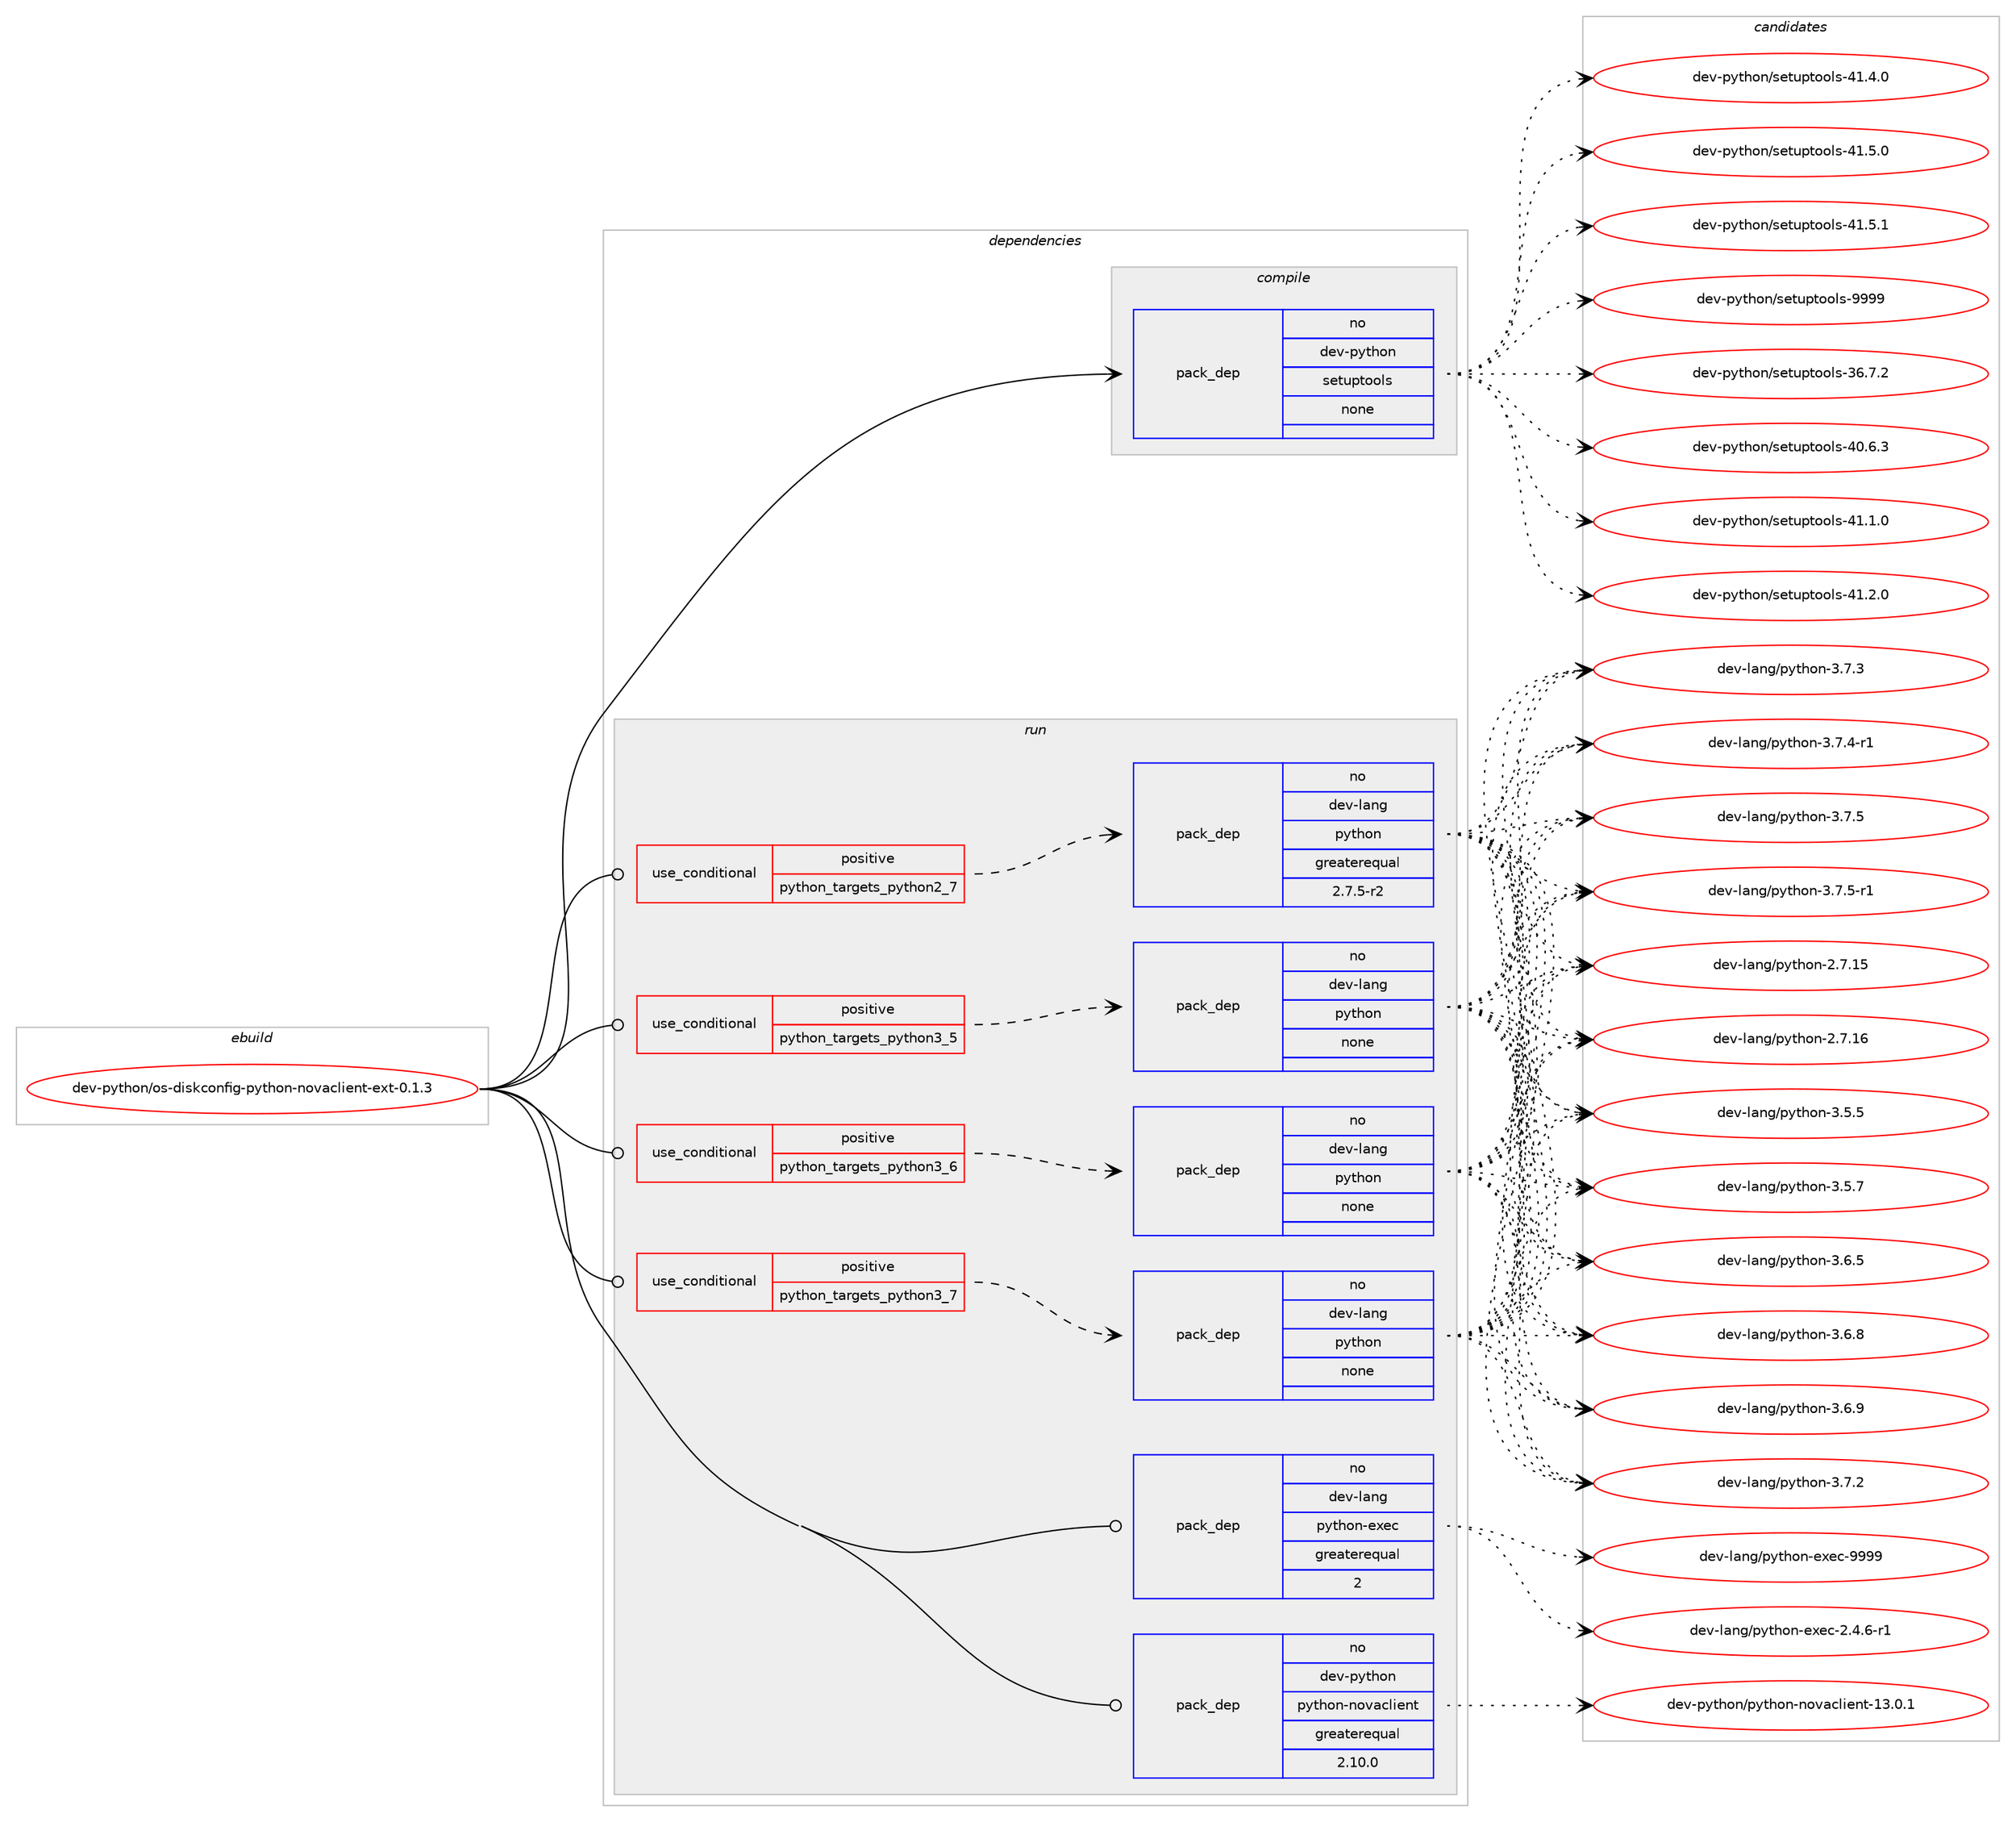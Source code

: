 digraph prolog {

# *************
# Graph options
# *************

newrank=true;
concentrate=true;
compound=true;
graph [rankdir=LR,fontname=Helvetica,fontsize=10,ranksep=1.5];#, ranksep=2.5, nodesep=0.2];
edge  [arrowhead=vee];
node  [fontname=Helvetica,fontsize=10];

# **********
# The ebuild
# **********

subgraph cluster_leftcol {
color=gray;
rank=same;
label=<<i>ebuild</i>>;
id [label="dev-python/os-diskconfig-python-novaclient-ext-0.1.3", color=red, width=4, href="../dev-python/os-diskconfig-python-novaclient-ext-0.1.3.svg"];
}

# ****************
# The dependencies
# ****************

subgraph cluster_midcol {
color=gray;
label=<<i>dependencies</i>>;
subgraph cluster_compile {
fillcolor="#eeeeee";
style=filled;
label=<<i>compile</i>>;
subgraph pack462760 {
dependency618196 [label=<<TABLE BORDER="0" CELLBORDER="1" CELLSPACING="0" CELLPADDING="4" WIDTH="220"><TR><TD ROWSPAN="6" CELLPADDING="30">pack_dep</TD></TR><TR><TD WIDTH="110">no</TD></TR><TR><TD>dev-python</TD></TR><TR><TD>setuptools</TD></TR><TR><TD>none</TD></TR><TR><TD></TD></TR></TABLE>>, shape=none, color=blue];
}
id:e -> dependency618196:w [weight=20,style="solid",arrowhead="vee"];
}
subgraph cluster_compileandrun {
fillcolor="#eeeeee";
style=filled;
label=<<i>compile and run</i>>;
}
subgraph cluster_run {
fillcolor="#eeeeee";
style=filled;
label=<<i>run</i>>;
subgraph cond143628 {
dependency618197 [label=<<TABLE BORDER="0" CELLBORDER="1" CELLSPACING="0" CELLPADDING="4"><TR><TD ROWSPAN="3" CELLPADDING="10">use_conditional</TD></TR><TR><TD>positive</TD></TR><TR><TD>python_targets_python2_7</TD></TR></TABLE>>, shape=none, color=red];
subgraph pack462761 {
dependency618198 [label=<<TABLE BORDER="0" CELLBORDER="1" CELLSPACING="0" CELLPADDING="4" WIDTH="220"><TR><TD ROWSPAN="6" CELLPADDING="30">pack_dep</TD></TR><TR><TD WIDTH="110">no</TD></TR><TR><TD>dev-lang</TD></TR><TR><TD>python</TD></TR><TR><TD>greaterequal</TD></TR><TR><TD>2.7.5-r2</TD></TR></TABLE>>, shape=none, color=blue];
}
dependency618197:e -> dependency618198:w [weight=20,style="dashed",arrowhead="vee"];
}
id:e -> dependency618197:w [weight=20,style="solid",arrowhead="odot"];
subgraph cond143629 {
dependency618199 [label=<<TABLE BORDER="0" CELLBORDER="1" CELLSPACING="0" CELLPADDING="4"><TR><TD ROWSPAN="3" CELLPADDING="10">use_conditional</TD></TR><TR><TD>positive</TD></TR><TR><TD>python_targets_python3_5</TD></TR></TABLE>>, shape=none, color=red];
subgraph pack462762 {
dependency618200 [label=<<TABLE BORDER="0" CELLBORDER="1" CELLSPACING="0" CELLPADDING="4" WIDTH="220"><TR><TD ROWSPAN="6" CELLPADDING="30">pack_dep</TD></TR><TR><TD WIDTH="110">no</TD></TR><TR><TD>dev-lang</TD></TR><TR><TD>python</TD></TR><TR><TD>none</TD></TR><TR><TD></TD></TR></TABLE>>, shape=none, color=blue];
}
dependency618199:e -> dependency618200:w [weight=20,style="dashed",arrowhead="vee"];
}
id:e -> dependency618199:w [weight=20,style="solid",arrowhead="odot"];
subgraph cond143630 {
dependency618201 [label=<<TABLE BORDER="0" CELLBORDER="1" CELLSPACING="0" CELLPADDING="4"><TR><TD ROWSPAN="3" CELLPADDING="10">use_conditional</TD></TR><TR><TD>positive</TD></TR><TR><TD>python_targets_python3_6</TD></TR></TABLE>>, shape=none, color=red];
subgraph pack462763 {
dependency618202 [label=<<TABLE BORDER="0" CELLBORDER="1" CELLSPACING="0" CELLPADDING="4" WIDTH="220"><TR><TD ROWSPAN="6" CELLPADDING="30">pack_dep</TD></TR><TR><TD WIDTH="110">no</TD></TR><TR><TD>dev-lang</TD></TR><TR><TD>python</TD></TR><TR><TD>none</TD></TR><TR><TD></TD></TR></TABLE>>, shape=none, color=blue];
}
dependency618201:e -> dependency618202:w [weight=20,style="dashed",arrowhead="vee"];
}
id:e -> dependency618201:w [weight=20,style="solid",arrowhead="odot"];
subgraph cond143631 {
dependency618203 [label=<<TABLE BORDER="0" CELLBORDER="1" CELLSPACING="0" CELLPADDING="4"><TR><TD ROWSPAN="3" CELLPADDING="10">use_conditional</TD></TR><TR><TD>positive</TD></TR><TR><TD>python_targets_python3_7</TD></TR></TABLE>>, shape=none, color=red];
subgraph pack462764 {
dependency618204 [label=<<TABLE BORDER="0" CELLBORDER="1" CELLSPACING="0" CELLPADDING="4" WIDTH="220"><TR><TD ROWSPAN="6" CELLPADDING="30">pack_dep</TD></TR><TR><TD WIDTH="110">no</TD></TR><TR><TD>dev-lang</TD></TR><TR><TD>python</TD></TR><TR><TD>none</TD></TR><TR><TD></TD></TR></TABLE>>, shape=none, color=blue];
}
dependency618203:e -> dependency618204:w [weight=20,style="dashed",arrowhead="vee"];
}
id:e -> dependency618203:w [weight=20,style="solid",arrowhead="odot"];
subgraph pack462765 {
dependency618205 [label=<<TABLE BORDER="0" CELLBORDER="1" CELLSPACING="0" CELLPADDING="4" WIDTH="220"><TR><TD ROWSPAN="6" CELLPADDING="30">pack_dep</TD></TR><TR><TD WIDTH="110">no</TD></TR><TR><TD>dev-lang</TD></TR><TR><TD>python-exec</TD></TR><TR><TD>greaterequal</TD></TR><TR><TD>2</TD></TR></TABLE>>, shape=none, color=blue];
}
id:e -> dependency618205:w [weight=20,style="solid",arrowhead="odot"];
subgraph pack462766 {
dependency618206 [label=<<TABLE BORDER="0" CELLBORDER="1" CELLSPACING="0" CELLPADDING="4" WIDTH="220"><TR><TD ROWSPAN="6" CELLPADDING="30">pack_dep</TD></TR><TR><TD WIDTH="110">no</TD></TR><TR><TD>dev-python</TD></TR><TR><TD>python-novaclient</TD></TR><TR><TD>greaterequal</TD></TR><TR><TD>2.10.0</TD></TR></TABLE>>, shape=none, color=blue];
}
id:e -> dependency618206:w [weight=20,style="solid",arrowhead="odot"];
}
}

# **************
# The candidates
# **************

subgraph cluster_choices {
rank=same;
color=gray;
label=<<i>candidates</i>>;

subgraph choice462760 {
color=black;
nodesep=1;
choice100101118451121211161041111104711510111611711211611111110811545515446554650 [label="dev-python/setuptools-36.7.2", color=red, width=4,href="../dev-python/setuptools-36.7.2.svg"];
choice100101118451121211161041111104711510111611711211611111110811545524846544651 [label="dev-python/setuptools-40.6.3", color=red, width=4,href="../dev-python/setuptools-40.6.3.svg"];
choice100101118451121211161041111104711510111611711211611111110811545524946494648 [label="dev-python/setuptools-41.1.0", color=red, width=4,href="../dev-python/setuptools-41.1.0.svg"];
choice100101118451121211161041111104711510111611711211611111110811545524946504648 [label="dev-python/setuptools-41.2.0", color=red, width=4,href="../dev-python/setuptools-41.2.0.svg"];
choice100101118451121211161041111104711510111611711211611111110811545524946524648 [label="dev-python/setuptools-41.4.0", color=red, width=4,href="../dev-python/setuptools-41.4.0.svg"];
choice100101118451121211161041111104711510111611711211611111110811545524946534648 [label="dev-python/setuptools-41.5.0", color=red, width=4,href="../dev-python/setuptools-41.5.0.svg"];
choice100101118451121211161041111104711510111611711211611111110811545524946534649 [label="dev-python/setuptools-41.5.1", color=red, width=4,href="../dev-python/setuptools-41.5.1.svg"];
choice10010111845112121116104111110471151011161171121161111111081154557575757 [label="dev-python/setuptools-9999", color=red, width=4,href="../dev-python/setuptools-9999.svg"];
dependency618196:e -> choice100101118451121211161041111104711510111611711211611111110811545515446554650:w [style=dotted,weight="100"];
dependency618196:e -> choice100101118451121211161041111104711510111611711211611111110811545524846544651:w [style=dotted,weight="100"];
dependency618196:e -> choice100101118451121211161041111104711510111611711211611111110811545524946494648:w [style=dotted,weight="100"];
dependency618196:e -> choice100101118451121211161041111104711510111611711211611111110811545524946504648:w [style=dotted,weight="100"];
dependency618196:e -> choice100101118451121211161041111104711510111611711211611111110811545524946524648:w [style=dotted,weight="100"];
dependency618196:e -> choice100101118451121211161041111104711510111611711211611111110811545524946534648:w [style=dotted,weight="100"];
dependency618196:e -> choice100101118451121211161041111104711510111611711211611111110811545524946534649:w [style=dotted,weight="100"];
dependency618196:e -> choice10010111845112121116104111110471151011161171121161111111081154557575757:w [style=dotted,weight="100"];
}
subgraph choice462761 {
color=black;
nodesep=1;
choice10010111845108971101034711212111610411111045504655464953 [label="dev-lang/python-2.7.15", color=red, width=4,href="../dev-lang/python-2.7.15.svg"];
choice10010111845108971101034711212111610411111045504655464954 [label="dev-lang/python-2.7.16", color=red, width=4,href="../dev-lang/python-2.7.16.svg"];
choice100101118451089711010347112121116104111110455146534653 [label="dev-lang/python-3.5.5", color=red, width=4,href="../dev-lang/python-3.5.5.svg"];
choice100101118451089711010347112121116104111110455146534655 [label="dev-lang/python-3.5.7", color=red, width=4,href="../dev-lang/python-3.5.7.svg"];
choice100101118451089711010347112121116104111110455146544653 [label="dev-lang/python-3.6.5", color=red, width=4,href="../dev-lang/python-3.6.5.svg"];
choice100101118451089711010347112121116104111110455146544656 [label="dev-lang/python-3.6.8", color=red, width=4,href="../dev-lang/python-3.6.8.svg"];
choice100101118451089711010347112121116104111110455146544657 [label="dev-lang/python-3.6.9", color=red, width=4,href="../dev-lang/python-3.6.9.svg"];
choice100101118451089711010347112121116104111110455146554650 [label="dev-lang/python-3.7.2", color=red, width=4,href="../dev-lang/python-3.7.2.svg"];
choice100101118451089711010347112121116104111110455146554651 [label="dev-lang/python-3.7.3", color=red, width=4,href="../dev-lang/python-3.7.3.svg"];
choice1001011184510897110103471121211161041111104551465546524511449 [label="dev-lang/python-3.7.4-r1", color=red, width=4,href="../dev-lang/python-3.7.4-r1.svg"];
choice100101118451089711010347112121116104111110455146554653 [label="dev-lang/python-3.7.5", color=red, width=4,href="../dev-lang/python-3.7.5.svg"];
choice1001011184510897110103471121211161041111104551465546534511449 [label="dev-lang/python-3.7.5-r1", color=red, width=4,href="../dev-lang/python-3.7.5-r1.svg"];
dependency618198:e -> choice10010111845108971101034711212111610411111045504655464953:w [style=dotted,weight="100"];
dependency618198:e -> choice10010111845108971101034711212111610411111045504655464954:w [style=dotted,weight="100"];
dependency618198:e -> choice100101118451089711010347112121116104111110455146534653:w [style=dotted,weight="100"];
dependency618198:e -> choice100101118451089711010347112121116104111110455146534655:w [style=dotted,weight="100"];
dependency618198:e -> choice100101118451089711010347112121116104111110455146544653:w [style=dotted,weight="100"];
dependency618198:e -> choice100101118451089711010347112121116104111110455146544656:w [style=dotted,weight="100"];
dependency618198:e -> choice100101118451089711010347112121116104111110455146544657:w [style=dotted,weight="100"];
dependency618198:e -> choice100101118451089711010347112121116104111110455146554650:w [style=dotted,weight="100"];
dependency618198:e -> choice100101118451089711010347112121116104111110455146554651:w [style=dotted,weight="100"];
dependency618198:e -> choice1001011184510897110103471121211161041111104551465546524511449:w [style=dotted,weight="100"];
dependency618198:e -> choice100101118451089711010347112121116104111110455146554653:w [style=dotted,weight="100"];
dependency618198:e -> choice1001011184510897110103471121211161041111104551465546534511449:w [style=dotted,weight="100"];
}
subgraph choice462762 {
color=black;
nodesep=1;
choice10010111845108971101034711212111610411111045504655464953 [label="dev-lang/python-2.7.15", color=red, width=4,href="../dev-lang/python-2.7.15.svg"];
choice10010111845108971101034711212111610411111045504655464954 [label="dev-lang/python-2.7.16", color=red, width=4,href="../dev-lang/python-2.7.16.svg"];
choice100101118451089711010347112121116104111110455146534653 [label="dev-lang/python-3.5.5", color=red, width=4,href="../dev-lang/python-3.5.5.svg"];
choice100101118451089711010347112121116104111110455146534655 [label="dev-lang/python-3.5.7", color=red, width=4,href="../dev-lang/python-3.5.7.svg"];
choice100101118451089711010347112121116104111110455146544653 [label="dev-lang/python-3.6.5", color=red, width=4,href="../dev-lang/python-3.6.5.svg"];
choice100101118451089711010347112121116104111110455146544656 [label="dev-lang/python-3.6.8", color=red, width=4,href="../dev-lang/python-3.6.8.svg"];
choice100101118451089711010347112121116104111110455146544657 [label="dev-lang/python-3.6.9", color=red, width=4,href="../dev-lang/python-3.6.9.svg"];
choice100101118451089711010347112121116104111110455146554650 [label="dev-lang/python-3.7.2", color=red, width=4,href="../dev-lang/python-3.7.2.svg"];
choice100101118451089711010347112121116104111110455146554651 [label="dev-lang/python-3.7.3", color=red, width=4,href="../dev-lang/python-3.7.3.svg"];
choice1001011184510897110103471121211161041111104551465546524511449 [label="dev-lang/python-3.7.4-r1", color=red, width=4,href="../dev-lang/python-3.7.4-r1.svg"];
choice100101118451089711010347112121116104111110455146554653 [label="dev-lang/python-3.7.5", color=red, width=4,href="../dev-lang/python-3.7.5.svg"];
choice1001011184510897110103471121211161041111104551465546534511449 [label="dev-lang/python-3.7.5-r1", color=red, width=4,href="../dev-lang/python-3.7.5-r1.svg"];
dependency618200:e -> choice10010111845108971101034711212111610411111045504655464953:w [style=dotted,weight="100"];
dependency618200:e -> choice10010111845108971101034711212111610411111045504655464954:w [style=dotted,weight="100"];
dependency618200:e -> choice100101118451089711010347112121116104111110455146534653:w [style=dotted,weight="100"];
dependency618200:e -> choice100101118451089711010347112121116104111110455146534655:w [style=dotted,weight="100"];
dependency618200:e -> choice100101118451089711010347112121116104111110455146544653:w [style=dotted,weight="100"];
dependency618200:e -> choice100101118451089711010347112121116104111110455146544656:w [style=dotted,weight="100"];
dependency618200:e -> choice100101118451089711010347112121116104111110455146544657:w [style=dotted,weight="100"];
dependency618200:e -> choice100101118451089711010347112121116104111110455146554650:w [style=dotted,weight="100"];
dependency618200:e -> choice100101118451089711010347112121116104111110455146554651:w [style=dotted,weight="100"];
dependency618200:e -> choice1001011184510897110103471121211161041111104551465546524511449:w [style=dotted,weight="100"];
dependency618200:e -> choice100101118451089711010347112121116104111110455146554653:w [style=dotted,weight="100"];
dependency618200:e -> choice1001011184510897110103471121211161041111104551465546534511449:w [style=dotted,weight="100"];
}
subgraph choice462763 {
color=black;
nodesep=1;
choice10010111845108971101034711212111610411111045504655464953 [label="dev-lang/python-2.7.15", color=red, width=4,href="../dev-lang/python-2.7.15.svg"];
choice10010111845108971101034711212111610411111045504655464954 [label="dev-lang/python-2.7.16", color=red, width=4,href="../dev-lang/python-2.7.16.svg"];
choice100101118451089711010347112121116104111110455146534653 [label="dev-lang/python-3.5.5", color=red, width=4,href="../dev-lang/python-3.5.5.svg"];
choice100101118451089711010347112121116104111110455146534655 [label="dev-lang/python-3.5.7", color=red, width=4,href="../dev-lang/python-3.5.7.svg"];
choice100101118451089711010347112121116104111110455146544653 [label="dev-lang/python-3.6.5", color=red, width=4,href="../dev-lang/python-3.6.5.svg"];
choice100101118451089711010347112121116104111110455146544656 [label="dev-lang/python-3.6.8", color=red, width=4,href="../dev-lang/python-3.6.8.svg"];
choice100101118451089711010347112121116104111110455146544657 [label="dev-lang/python-3.6.9", color=red, width=4,href="../dev-lang/python-3.6.9.svg"];
choice100101118451089711010347112121116104111110455146554650 [label="dev-lang/python-3.7.2", color=red, width=4,href="../dev-lang/python-3.7.2.svg"];
choice100101118451089711010347112121116104111110455146554651 [label="dev-lang/python-3.7.3", color=red, width=4,href="../dev-lang/python-3.7.3.svg"];
choice1001011184510897110103471121211161041111104551465546524511449 [label="dev-lang/python-3.7.4-r1", color=red, width=4,href="../dev-lang/python-3.7.4-r1.svg"];
choice100101118451089711010347112121116104111110455146554653 [label="dev-lang/python-3.7.5", color=red, width=4,href="../dev-lang/python-3.7.5.svg"];
choice1001011184510897110103471121211161041111104551465546534511449 [label="dev-lang/python-3.7.5-r1", color=red, width=4,href="../dev-lang/python-3.7.5-r1.svg"];
dependency618202:e -> choice10010111845108971101034711212111610411111045504655464953:w [style=dotted,weight="100"];
dependency618202:e -> choice10010111845108971101034711212111610411111045504655464954:w [style=dotted,weight="100"];
dependency618202:e -> choice100101118451089711010347112121116104111110455146534653:w [style=dotted,weight="100"];
dependency618202:e -> choice100101118451089711010347112121116104111110455146534655:w [style=dotted,weight="100"];
dependency618202:e -> choice100101118451089711010347112121116104111110455146544653:w [style=dotted,weight="100"];
dependency618202:e -> choice100101118451089711010347112121116104111110455146544656:w [style=dotted,weight="100"];
dependency618202:e -> choice100101118451089711010347112121116104111110455146544657:w [style=dotted,weight="100"];
dependency618202:e -> choice100101118451089711010347112121116104111110455146554650:w [style=dotted,weight="100"];
dependency618202:e -> choice100101118451089711010347112121116104111110455146554651:w [style=dotted,weight="100"];
dependency618202:e -> choice1001011184510897110103471121211161041111104551465546524511449:w [style=dotted,weight="100"];
dependency618202:e -> choice100101118451089711010347112121116104111110455146554653:w [style=dotted,weight="100"];
dependency618202:e -> choice1001011184510897110103471121211161041111104551465546534511449:w [style=dotted,weight="100"];
}
subgraph choice462764 {
color=black;
nodesep=1;
choice10010111845108971101034711212111610411111045504655464953 [label="dev-lang/python-2.7.15", color=red, width=4,href="../dev-lang/python-2.7.15.svg"];
choice10010111845108971101034711212111610411111045504655464954 [label="dev-lang/python-2.7.16", color=red, width=4,href="../dev-lang/python-2.7.16.svg"];
choice100101118451089711010347112121116104111110455146534653 [label="dev-lang/python-3.5.5", color=red, width=4,href="../dev-lang/python-3.5.5.svg"];
choice100101118451089711010347112121116104111110455146534655 [label="dev-lang/python-3.5.7", color=red, width=4,href="../dev-lang/python-3.5.7.svg"];
choice100101118451089711010347112121116104111110455146544653 [label="dev-lang/python-3.6.5", color=red, width=4,href="../dev-lang/python-3.6.5.svg"];
choice100101118451089711010347112121116104111110455146544656 [label="dev-lang/python-3.6.8", color=red, width=4,href="../dev-lang/python-3.6.8.svg"];
choice100101118451089711010347112121116104111110455146544657 [label="dev-lang/python-3.6.9", color=red, width=4,href="../dev-lang/python-3.6.9.svg"];
choice100101118451089711010347112121116104111110455146554650 [label="dev-lang/python-3.7.2", color=red, width=4,href="../dev-lang/python-3.7.2.svg"];
choice100101118451089711010347112121116104111110455146554651 [label="dev-lang/python-3.7.3", color=red, width=4,href="../dev-lang/python-3.7.3.svg"];
choice1001011184510897110103471121211161041111104551465546524511449 [label="dev-lang/python-3.7.4-r1", color=red, width=4,href="../dev-lang/python-3.7.4-r1.svg"];
choice100101118451089711010347112121116104111110455146554653 [label="dev-lang/python-3.7.5", color=red, width=4,href="../dev-lang/python-3.7.5.svg"];
choice1001011184510897110103471121211161041111104551465546534511449 [label="dev-lang/python-3.7.5-r1", color=red, width=4,href="../dev-lang/python-3.7.5-r1.svg"];
dependency618204:e -> choice10010111845108971101034711212111610411111045504655464953:w [style=dotted,weight="100"];
dependency618204:e -> choice10010111845108971101034711212111610411111045504655464954:w [style=dotted,weight="100"];
dependency618204:e -> choice100101118451089711010347112121116104111110455146534653:w [style=dotted,weight="100"];
dependency618204:e -> choice100101118451089711010347112121116104111110455146534655:w [style=dotted,weight="100"];
dependency618204:e -> choice100101118451089711010347112121116104111110455146544653:w [style=dotted,weight="100"];
dependency618204:e -> choice100101118451089711010347112121116104111110455146544656:w [style=dotted,weight="100"];
dependency618204:e -> choice100101118451089711010347112121116104111110455146544657:w [style=dotted,weight="100"];
dependency618204:e -> choice100101118451089711010347112121116104111110455146554650:w [style=dotted,weight="100"];
dependency618204:e -> choice100101118451089711010347112121116104111110455146554651:w [style=dotted,weight="100"];
dependency618204:e -> choice1001011184510897110103471121211161041111104551465546524511449:w [style=dotted,weight="100"];
dependency618204:e -> choice100101118451089711010347112121116104111110455146554653:w [style=dotted,weight="100"];
dependency618204:e -> choice1001011184510897110103471121211161041111104551465546534511449:w [style=dotted,weight="100"];
}
subgraph choice462765 {
color=black;
nodesep=1;
choice10010111845108971101034711212111610411111045101120101994550465246544511449 [label="dev-lang/python-exec-2.4.6-r1", color=red, width=4,href="../dev-lang/python-exec-2.4.6-r1.svg"];
choice10010111845108971101034711212111610411111045101120101994557575757 [label="dev-lang/python-exec-9999", color=red, width=4,href="../dev-lang/python-exec-9999.svg"];
dependency618205:e -> choice10010111845108971101034711212111610411111045101120101994550465246544511449:w [style=dotted,weight="100"];
dependency618205:e -> choice10010111845108971101034711212111610411111045101120101994557575757:w [style=dotted,weight="100"];
}
subgraph choice462766 {
color=black;
nodesep=1;
choice100101118451121211161041111104711212111610411111045110111118979910810510111011645495146484649 [label="dev-python/python-novaclient-13.0.1", color=red, width=4,href="../dev-python/python-novaclient-13.0.1.svg"];
dependency618206:e -> choice100101118451121211161041111104711212111610411111045110111118979910810510111011645495146484649:w [style=dotted,weight="100"];
}
}

}
